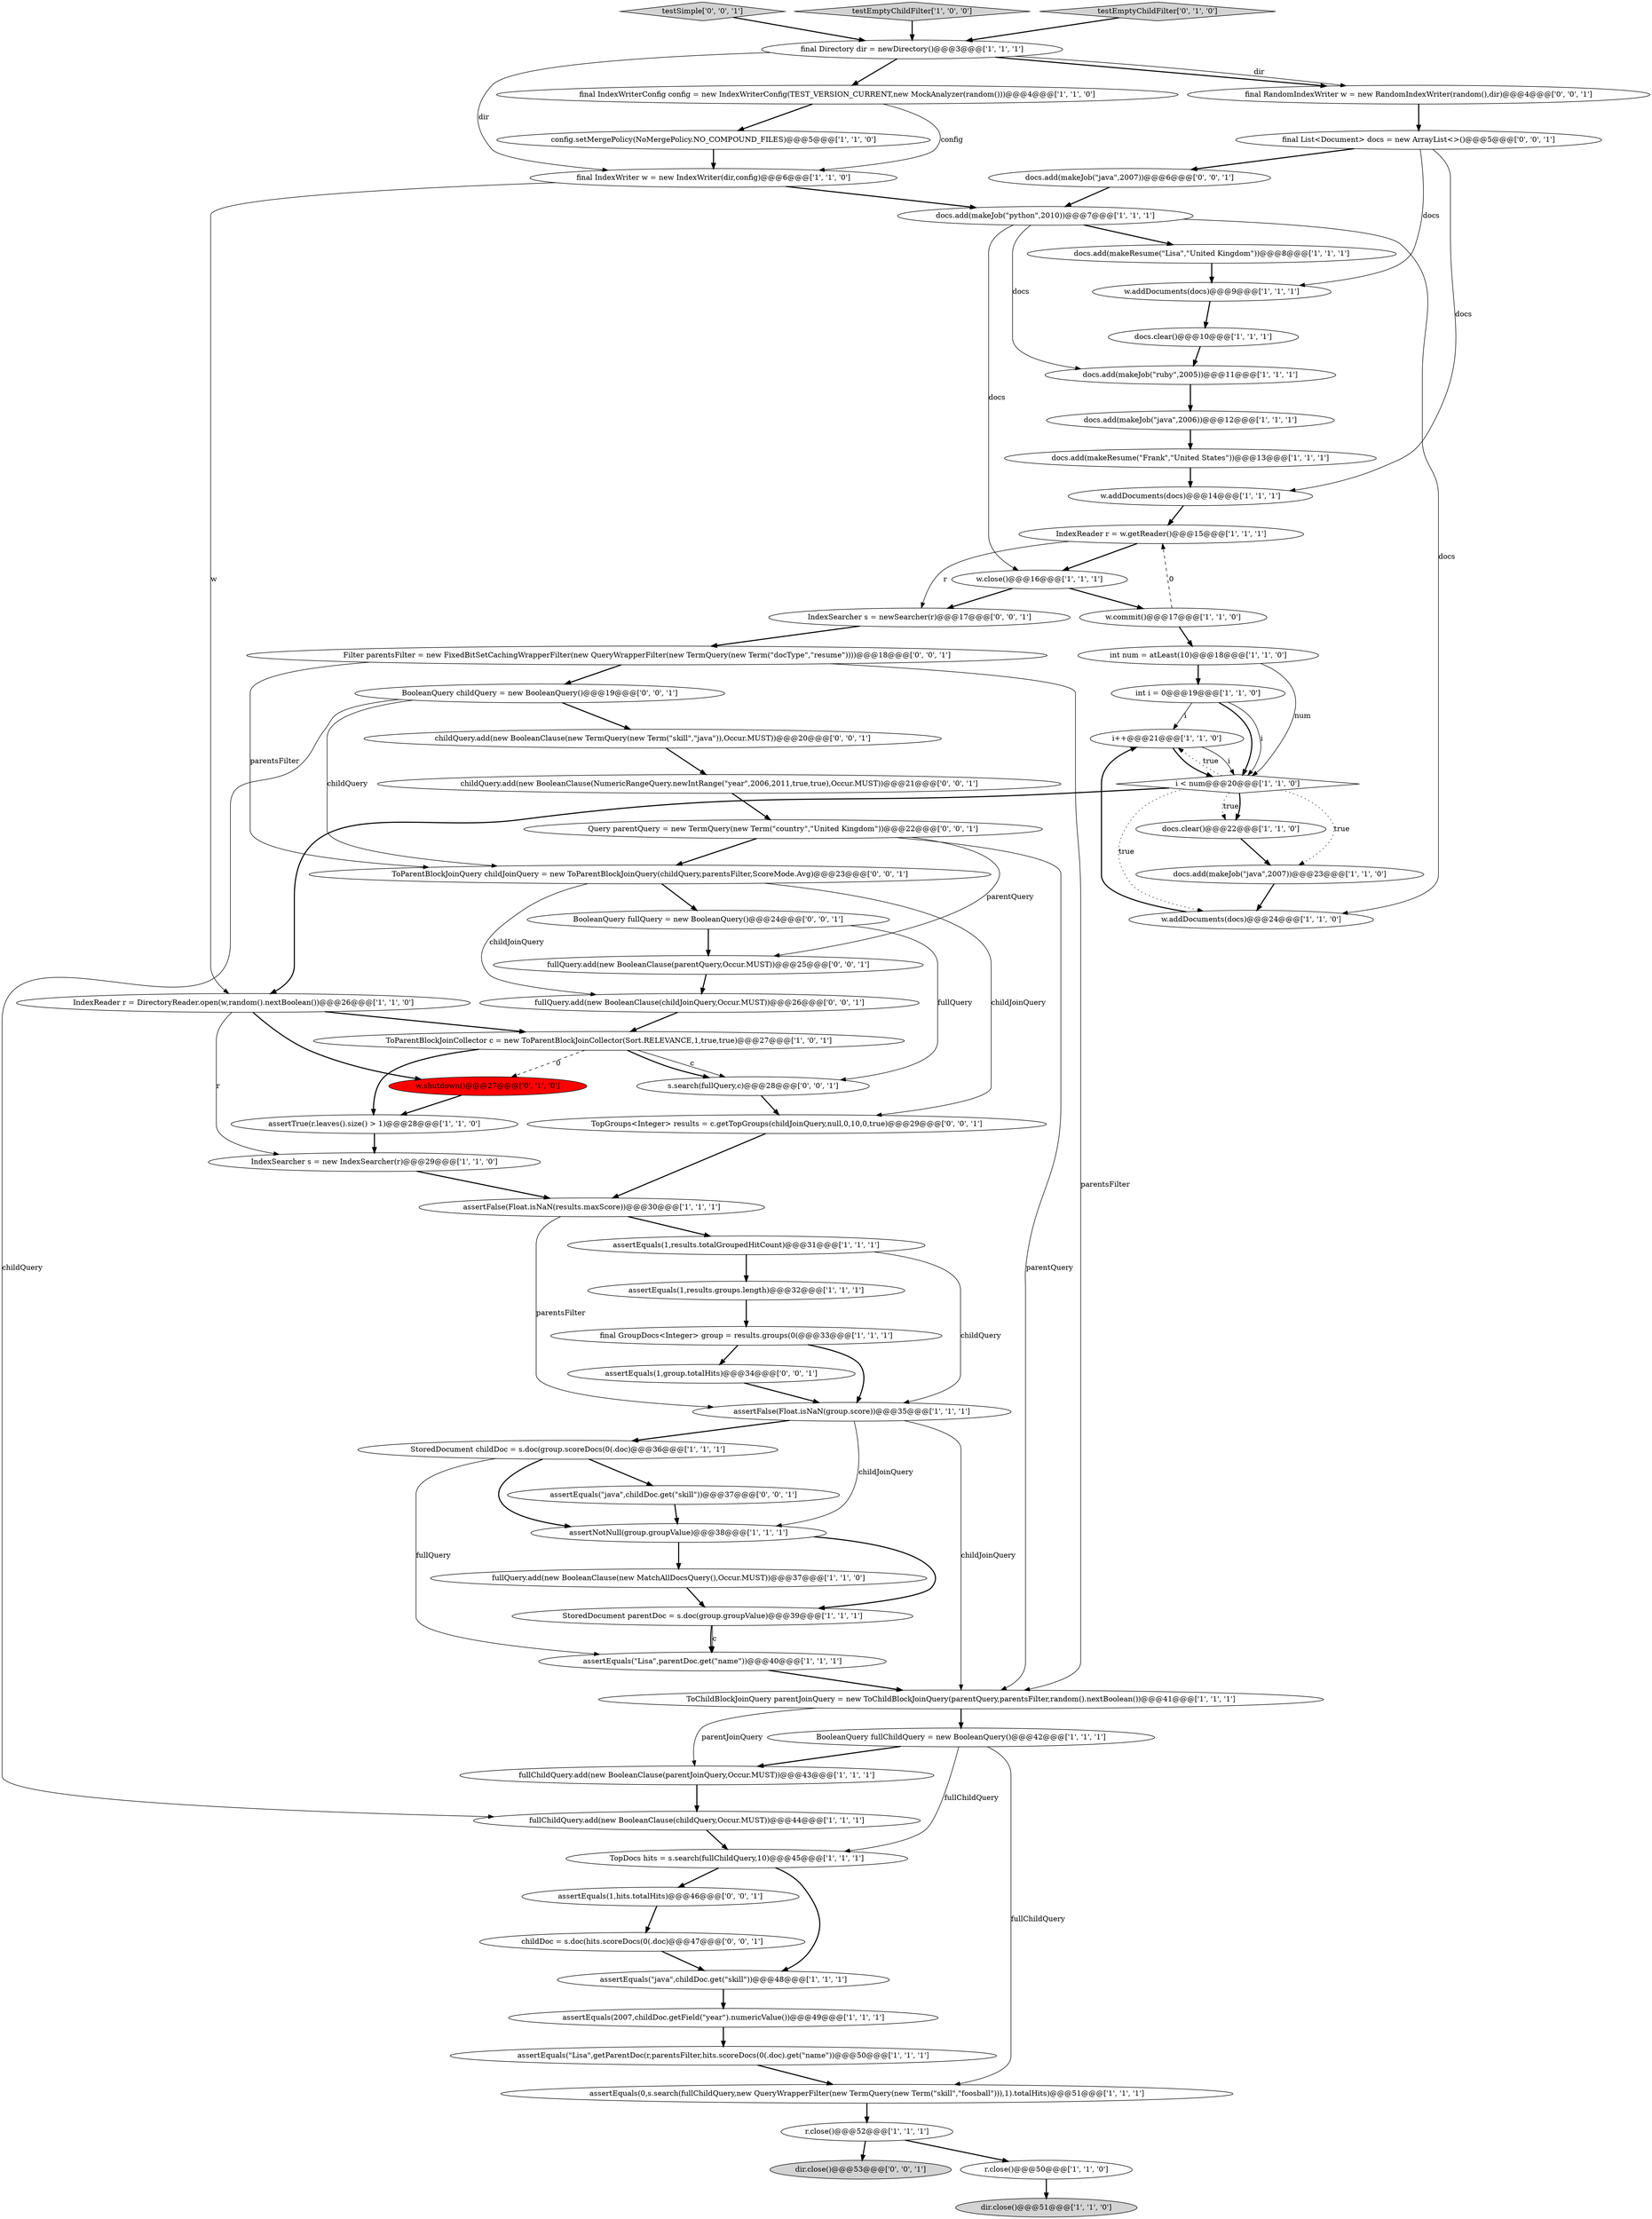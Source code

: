 digraph {
31 [style = filled, label = "assertFalse(Float.isNaN(results.maxScore))@@@30@@@['1', '1', '1']", fillcolor = white, shape = ellipse image = "AAA0AAABBB1BBB"];
15 [style = filled, label = "i++@@@21@@@['1', '1', '0']", fillcolor = white, shape = ellipse image = "AAA0AAABBB1BBB"];
7 [style = filled, label = "StoredDocument childDoc = s.doc(group.scoreDocs(0(.doc)@@@36@@@['1', '1', '1']", fillcolor = white, shape = ellipse image = "AAA0AAABBB1BBB"];
12 [style = filled, label = "assertEquals(\"Lisa\",parentDoc.get(\"name\"))@@@40@@@['1', '1', '1']", fillcolor = white, shape = ellipse image = "AAA0AAABBB1BBB"];
16 [style = filled, label = "int i = 0@@@19@@@['1', '1', '0']", fillcolor = white, shape = ellipse image = "AAA0AAABBB1BBB"];
27 [style = filled, label = "docs.add(makeResume(\"Lisa\",\"United Kingdom\"))@@@8@@@['1', '1', '1']", fillcolor = white, shape = ellipse image = "AAA0AAABBB1BBB"];
53 [style = filled, label = "testSimple['0', '0', '1']", fillcolor = lightgray, shape = diamond image = "AAA0AAABBB3BBB"];
57 [style = filled, label = "IndexSearcher s = newSearcher(r)@@@17@@@['0', '0', '1']", fillcolor = white, shape = ellipse image = "AAA0AAABBB3BBB"];
59 [style = filled, label = "dir.close()@@@53@@@['0', '0', '1']", fillcolor = lightgray, shape = ellipse image = "AAA0AAABBB3BBB"];
62 [style = filled, label = "fullQuery.add(new BooleanClause(childJoinQuery,Occur.MUST))@@@26@@@['0', '0', '1']", fillcolor = white, shape = ellipse image = "AAA0AAABBB3BBB"];
69 [style = filled, label = "assertEquals(1,group.totalHits)@@@34@@@['0', '0', '1']", fillcolor = white, shape = ellipse image = "AAA0AAABBB3BBB"];
28 [style = filled, label = "fullQuery.add(new BooleanClause(new MatchAllDocsQuery(),Occur.MUST))@@@37@@@['1', '1', '0']", fillcolor = white, shape = ellipse image = "AAA0AAABBB1BBB"];
0 [style = filled, label = "IndexSearcher s = new IndexSearcher(r)@@@29@@@['1', '1', '0']", fillcolor = white, shape = ellipse image = "AAA0AAABBB1BBB"];
63 [style = filled, label = "childQuery.add(new BooleanClause(NumericRangeQuery.newIntRange(\"year\",2006,2011,true,true),Occur.MUST))@@@21@@@['0', '0', '1']", fillcolor = white, shape = ellipse image = "AAA0AAABBB3BBB"];
23 [style = filled, label = "r.close()@@@52@@@['1', '1', '1']", fillcolor = white, shape = ellipse image = "AAA0AAABBB1BBB"];
58 [style = filled, label = "BooleanQuery fullQuery = new BooleanQuery()@@@24@@@['0', '0', '1']", fillcolor = white, shape = ellipse image = "AAA0AAABBB3BBB"];
39 [style = filled, label = "assertNotNull(group.groupValue)@@@38@@@['1', '1', '1']", fillcolor = white, shape = ellipse image = "AAA0AAABBB1BBB"];
20 [style = filled, label = "docs.add(makeJob(\"java\",2007))@@@23@@@['1', '1', '0']", fillcolor = white, shape = ellipse image = "AAA0AAABBB1BBB"];
11 [style = filled, label = "assertEquals(\"Lisa\",getParentDoc(r,parentsFilter,hits.scoreDocs(0(.doc).get(\"name\"))@@@50@@@['1', '1', '1']", fillcolor = white, shape = ellipse image = "AAA0AAABBB1BBB"];
65 [style = filled, label = "childQuery.add(new BooleanClause(new TermQuery(new Term(\"skill\",\"java\")),Occur.MUST))@@@20@@@['0', '0', '1']", fillcolor = white, shape = ellipse image = "AAA0AAABBB3BBB"];
18 [style = filled, label = "w.commit()@@@17@@@['1', '1', '0']", fillcolor = white, shape = ellipse image = "AAA0AAABBB1BBB"];
3 [style = filled, label = "w.addDocuments(docs)@@@14@@@['1', '1', '1']", fillcolor = white, shape = ellipse image = "AAA0AAABBB1BBB"];
47 [style = filled, label = "assertTrue(r.leaves().size() > 1)@@@28@@@['1', '1', '0']", fillcolor = white, shape = ellipse image = "AAA0AAABBB1BBB"];
8 [style = filled, label = "BooleanQuery fullChildQuery = new BooleanQuery()@@@42@@@['1', '1', '1']", fillcolor = white, shape = ellipse image = "AAA0AAABBB1BBB"];
37 [style = filled, label = "w.close()@@@16@@@['1', '1', '1']", fillcolor = white, shape = ellipse image = "AAA0AAABBB1BBB"];
71 [style = filled, label = "TopGroups<Integer> results = c.getTopGroups(childJoinQuery,null,0,10,0,true)@@@29@@@['0', '0', '1']", fillcolor = white, shape = ellipse image = "AAA0AAABBB3BBB"];
33 [style = filled, label = "fullChildQuery.add(new BooleanClause(parentJoinQuery,Occur.MUST))@@@43@@@['1', '1', '1']", fillcolor = white, shape = ellipse image = "AAA0AAABBB1BBB"];
48 [style = filled, label = "final GroupDocs<Integer> group = results.groups(0(@@@33@@@['1', '1', '1']", fillcolor = white, shape = ellipse image = "AAA0AAABBB1BBB"];
17 [style = filled, label = "int num = atLeast(10)@@@18@@@['1', '1', '0']", fillcolor = white, shape = ellipse image = "AAA0AAABBB1BBB"];
10 [style = filled, label = "docs.add(makeResume(\"Frank\",\"United States\"))@@@13@@@['1', '1', '1']", fillcolor = white, shape = ellipse image = "AAA0AAABBB1BBB"];
1 [style = filled, label = "dir.close()@@@51@@@['1', '1', '0']", fillcolor = lightgray, shape = ellipse image = "AAA0AAABBB1BBB"];
14 [style = filled, label = "docs.add(makeJob(\"ruby\",2005))@@@11@@@['1', '1', '1']", fillcolor = white, shape = ellipse image = "AAA0AAABBB1BBB"];
4 [style = filled, label = "final Directory dir = newDirectory()@@@3@@@['1', '1', '1']", fillcolor = white, shape = ellipse image = "AAA0AAABBB1BBB"];
26 [style = filled, label = "w.addDocuments(docs)@@@24@@@['1', '1', '0']", fillcolor = white, shape = ellipse image = "AAA0AAABBB1BBB"];
36 [style = filled, label = "ToChildBlockJoinQuery parentJoinQuery = new ToChildBlockJoinQuery(parentQuery,parentsFilter,random().nextBoolean())@@@41@@@['1', '1', '1']", fillcolor = white, shape = ellipse image = "AAA0AAABBB1BBB"];
50 [style = filled, label = "w.shutdown()@@@27@@@['0', '1', '0']", fillcolor = red, shape = ellipse image = "AAA1AAABBB2BBB"];
51 [style = filled, label = "assertEquals(\"java\",childDoc.get(\"skill\"))@@@37@@@['0', '0', '1']", fillcolor = white, shape = ellipse image = "AAA0AAABBB3BBB"];
61 [style = filled, label = "assertEquals(1,hits.totalHits)@@@46@@@['0', '0', '1']", fillcolor = white, shape = ellipse image = "AAA0AAABBB3BBB"];
30 [style = filled, label = "docs.clear()@@@22@@@['1', '1', '0']", fillcolor = white, shape = ellipse image = "AAA0AAABBB1BBB"];
46 [style = filled, label = "IndexReader r = DirectoryReader.open(w,random().nextBoolean())@@@26@@@['1', '1', '0']", fillcolor = white, shape = ellipse image = "AAA0AAABBB1BBB"];
44 [style = filled, label = "testEmptyChildFilter['1', '0', '0']", fillcolor = lightgray, shape = diamond image = "AAA0AAABBB1BBB"];
32 [style = filled, label = "assertEquals(1,results.groups.length)@@@32@@@['1', '1', '1']", fillcolor = white, shape = ellipse image = "AAA0AAABBB1BBB"];
43 [style = filled, label = "assertEquals(\"java\",childDoc.get(\"skill\"))@@@48@@@['1', '1', '1']", fillcolor = white, shape = ellipse image = "AAA0AAABBB1BBB"];
54 [style = filled, label = "childDoc = s.doc(hits.scoreDocs(0(.doc)@@@47@@@['0', '0', '1']", fillcolor = white, shape = ellipse image = "AAA0AAABBB3BBB"];
25 [style = filled, label = "config.setMergePolicy(NoMergePolicy.NO_COMPOUND_FILES)@@@5@@@['1', '1', '0']", fillcolor = white, shape = ellipse image = "AAA0AAABBB1BBB"];
66 [style = filled, label = "final List<Document> docs = new ArrayList<>()@@@5@@@['0', '0', '1']", fillcolor = white, shape = ellipse image = "AAA0AAABBB3BBB"];
5 [style = filled, label = "docs.add(makeJob(\"python\",2010))@@@7@@@['1', '1', '1']", fillcolor = white, shape = ellipse image = "AAA0AAABBB1BBB"];
55 [style = filled, label = "ToParentBlockJoinQuery childJoinQuery = new ToParentBlockJoinQuery(childQuery,parentsFilter,ScoreMode.Avg)@@@23@@@['0', '0', '1']", fillcolor = white, shape = ellipse image = "AAA0AAABBB3BBB"];
35 [style = filled, label = "StoredDocument parentDoc = s.doc(group.groupValue)@@@39@@@['1', '1', '1']", fillcolor = white, shape = ellipse image = "AAA0AAABBB1BBB"];
67 [style = filled, label = "docs.add(makeJob(\"java\",2007))@@@6@@@['0', '0', '1']", fillcolor = white, shape = ellipse image = "AAA0AAABBB3BBB"];
13 [style = filled, label = "TopDocs hits = s.search(fullChildQuery,10)@@@45@@@['1', '1', '1']", fillcolor = white, shape = ellipse image = "AAA0AAABBB1BBB"];
40 [style = filled, label = "assertEquals(0,s.search(fullChildQuery,new QueryWrapperFilter(new TermQuery(new Term(\"skill\",\"foosball\"))),1).totalHits)@@@51@@@['1', '1', '1']", fillcolor = white, shape = ellipse image = "AAA0AAABBB1BBB"];
6 [style = filled, label = "assertEquals(1,results.totalGroupedHitCount)@@@31@@@['1', '1', '1']", fillcolor = white, shape = ellipse image = "AAA0AAABBB1BBB"];
34 [style = filled, label = "final IndexWriterConfig config = new IndexWriterConfig(TEST_VERSION_CURRENT,new MockAnalyzer(random()))@@@4@@@['1', '1', '0']", fillcolor = white, shape = ellipse image = "AAA0AAABBB1BBB"];
9 [style = filled, label = "assertEquals(2007,childDoc.getField(\"year\").numericValue())@@@49@@@['1', '1', '1']", fillcolor = white, shape = ellipse image = "AAA0AAABBB1BBB"];
38 [style = filled, label = "ToParentBlockJoinCollector c = new ToParentBlockJoinCollector(Sort.RELEVANCE,1,true,true)@@@27@@@['1', '0', '1']", fillcolor = white, shape = ellipse image = "AAA0AAABBB1BBB"];
45 [style = filled, label = "docs.add(makeJob(\"java\",2006))@@@12@@@['1', '1', '1']", fillcolor = white, shape = ellipse image = "AAA0AAABBB1BBB"];
42 [style = filled, label = "final IndexWriter w = new IndexWriter(dir,config)@@@6@@@['1', '1', '0']", fillcolor = white, shape = ellipse image = "AAA0AAABBB1BBB"];
2 [style = filled, label = "assertFalse(Float.isNaN(group.score))@@@35@@@['1', '1', '1']", fillcolor = white, shape = ellipse image = "AAA0AAABBB1BBB"];
41 [style = filled, label = "IndexReader r = w.getReader()@@@15@@@['1', '1', '1']", fillcolor = white, shape = ellipse image = "AAA0AAABBB1BBB"];
21 [style = filled, label = "r.close()@@@50@@@['1', '1', '0']", fillcolor = white, shape = ellipse image = "AAA0AAABBB1BBB"];
64 [style = filled, label = "final RandomIndexWriter w = new RandomIndexWriter(random(),dir)@@@4@@@['0', '0', '1']", fillcolor = white, shape = ellipse image = "AAA0AAABBB3BBB"];
68 [style = filled, label = "Query parentQuery = new TermQuery(new Term(\"country\",\"United Kingdom\"))@@@22@@@['0', '0', '1']", fillcolor = white, shape = ellipse image = "AAA0AAABBB3BBB"];
22 [style = filled, label = "docs.clear()@@@10@@@['1', '1', '1']", fillcolor = white, shape = ellipse image = "AAA0AAABBB1BBB"];
19 [style = filled, label = "i < num@@@20@@@['1', '1', '0']", fillcolor = white, shape = diamond image = "AAA0AAABBB1BBB"];
29 [style = filled, label = "w.addDocuments(docs)@@@9@@@['1', '1', '1']", fillcolor = white, shape = ellipse image = "AAA0AAABBB1BBB"];
52 [style = filled, label = "fullQuery.add(new BooleanClause(parentQuery,Occur.MUST))@@@25@@@['0', '0', '1']", fillcolor = white, shape = ellipse image = "AAA0AAABBB3BBB"];
49 [style = filled, label = "testEmptyChildFilter['0', '1', '0']", fillcolor = lightgray, shape = diamond image = "AAA0AAABBB2BBB"];
24 [style = filled, label = "fullChildQuery.add(new BooleanClause(childQuery,Occur.MUST))@@@44@@@['1', '1', '1']", fillcolor = white, shape = ellipse image = "AAA0AAABBB1BBB"];
70 [style = filled, label = "Filter parentsFilter = new FixedBitSetCachingWrapperFilter(new QueryWrapperFilter(new TermQuery(new Term(\"docType\",\"resume\"))))@@@18@@@['0', '0', '1']", fillcolor = white, shape = ellipse image = "AAA0AAABBB3BBB"];
56 [style = filled, label = "BooleanQuery childQuery = new BooleanQuery()@@@19@@@['0', '0', '1']", fillcolor = white, shape = ellipse image = "AAA0AAABBB3BBB"];
60 [style = filled, label = "s.search(fullQuery,c)@@@28@@@['0', '0', '1']", fillcolor = white, shape = ellipse image = "AAA0AAABBB3BBB"];
7->12 [style = solid, label="fullQuery"];
9->11 [style = bold, label=""];
30->20 [style = bold, label=""];
20->26 [style = bold, label=""];
60->71 [style = bold, label=""];
38->60 [style = solid, label="c"];
16->15 [style = solid, label="i"];
15->19 [style = solid, label="i"];
40->23 [style = bold, label=""];
58->60 [style = solid, label="fullQuery"];
31->6 [style = bold, label=""];
21->1 [style = bold, label=""];
26->15 [style = bold, label=""];
51->39 [style = bold, label=""];
17->19 [style = solid, label="num"];
49->4 [style = bold, label=""];
46->50 [style = bold, label=""];
70->36 [style = solid, label="parentsFilter"];
47->0 [style = bold, label=""];
4->64 [style = bold, label=""];
35->12 [style = bold, label=""];
45->10 [style = bold, label=""];
17->16 [style = bold, label=""];
56->65 [style = bold, label=""];
46->0 [style = solid, label="r"];
6->32 [style = bold, label=""];
46->38 [style = bold, label=""];
5->37 [style = solid, label="docs"];
38->50 [style = dashed, label="0"];
48->2 [style = bold, label=""];
66->67 [style = bold, label=""];
41->37 [style = bold, label=""];
16->19 [style = bold, label=""];
2->36 [style = solid, label="childJoinQuery"];
5->26 [style = solid, label="docs"];
55->71 [style = solid, label="childJoinQuery"];
28->35 [style = bold, label=""];
16->19 [style = solid, label="i"];
7->51 [style = bold, label=""];
44->4 [style = bold, label=""];
6->2 [style = solid, label="childQuery"];
13->43 [style = bold, label=""];
39->35 [style = bold, label=""];
13->61 [style = bold, label=""];
35->12 [style = solid, label="c"];
64->66 [style = bold, label=""];
38->47 [style = bold, label=""];
32->48 [style = bold, label=""];
52->62 [style = bold, label=""];
19->46 [style = bold, label=""];
66->29 [style = solid, label="docs"];
27->29 [style = bold, label=""];
22->14 [style = bold, label=""];
23->59 [style = bold, label=""];
57->70 [style = bold, label=""];
0->31 [style = bold, label=""];
19->26 [style = dotted, label="true"];
24->13 [style = bold, label=""];
42->46 [style = solid, label="w"];
8->33 [style = bold, label=""];
71->31 [style = bold, label=""];
62->38 [style = bold, label=""];
54->43 [style = bold, label=""];
12->36 [style = bold, label=""];
5->14 [style = solid, label="docs"];
69->2 [style = bold, label=""];
19->15 [style = dotted, label="true"];
15->19 [style = bold, label=""];
19->30 [style = dotted, label="true"];
43->9 [style = bold, label=""];
48->69 [style = bold, label=""];
55->62 [style = solid, label="childJoinQuery"];
7->39 [style = bold, label=""];
33->24 [style = bold, label=""];
3->41 [style = bold, label=""];
66->3 [style = solid, label="docs"];
36->8 [style = bold, label=""];
25->42 [style = bold, label=""];
56->55 [style = solid, label="childQuery"];
61->54 [style = bold, label=""];
70->56 [style = bold, label=""];
65->63 [style = bold, label=""];
68->52 [style = solid, label="parentQuery"];
4->34 [style = bold, label=""];
37->57 [style = bold, label=""];
34->25 [style = bold, label=""];
41->57 [style = solid, label="r"];
68->36 [style = solid, label="parentQuery"];
19->20 [style = dotted, label="true"];
18->41 [style = dashed, label="0"];
34->42 [style = solid, label="config"];
18->17 [style = bold, label=""];
10->3 [style = bold, label=""];
70->55 [style = solid, label="parentsFilter"];
2->39 [style = solid, label="childJoinQuery"];
14->45 [style = bold, label=""];
38->60 [style = bold, label=""];
8->40 [style = solid, label="fullChildQuery"];
11->40 [style = bold, label=""];
39->28 [style = bold, label=""];
23->21 [style = bold, label=""];
63->68 [style = bold, label=""];
36->33 [style = solid, label="parentJoinQuery"];
50->47 [style = bold, label=""];
4->64 [style = solid, label="dir"];
68->55 [style = bold, label=""];
37->18 [style = bold, label=""];
67->5 [style = bold, label=""];
4->42 [style = solid, label="dir"];
58->52 [style = bold, label=""];
8->13 [style = solid, label="fullChildQuery"];
42->5 [style = bold, label=""];
53->4 [style = bold, label=""];
5->27 [style = bold, label=""];
29->22 [style = bold, label=""];
2->7 [style = bold, label=""];
31->2 [style = solid, label="parentsFilter"];
56->24 [style = solid, label="childQuery"];
55->58 [style = bold, label=""];
19->30 [style = bold, label=""];
}
